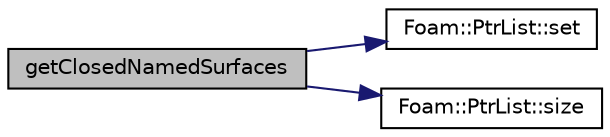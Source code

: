 digraph "getClosedNamedSurfaces"
{
  bgcolor="transparent";
  edge [fontname="Helvetica",fontsize="10",labelfontname="Helvetica",labelfontsize="10"];
  node [fontname="Helvetica",fontsize="10",shape=record];
  rankdir="LR";
  Node1 [label="getClosedNamedSurfaces",height=0.2,width=0.4,color="black", fillcolor="grey75", style="filled", fontcolor="black"];
  Node1 -> Node2 [color="midnightblue",fontsize="10",style="solid",fontname="Helvetica"];
  Node2 [label="Foam::PtrList::set",height=0.2,width=0.4,color="black",URL="$a02031.html#affa9210cfaa91a145f3a9618d4ef3baf",tooltip="Is element set. "];
  Node1 -> Node3 [color="midnightblue",fontsize="10",style="solid",fontname="Helvetica"];
  Node3 [label="Foam::PtrList::size",height=0.2,width=0.4,color="black",URL="$a02031.html#a723361dc2020160f5492e8fe2d09fa44",tooltip="Return the number of elements in the PtrList. "];
}
